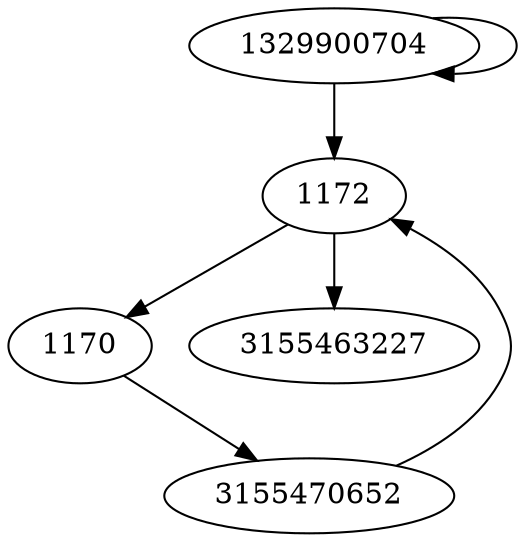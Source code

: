 digraph  {
1329900704;
1170;
1172;
3155463227;
3155470652;
1329900704 -> 1172;
1329900704 -> 1329900704;
1170 -> 3155470652;
1172 -> 3155463227;
1172 -> 1170;
3155470652 -> 1172;
}
